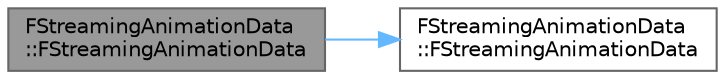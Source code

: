 digraph "FStreamingAnimationData::FStreamingAnimationData"
{
 // INTERACTIVE_SVG=YES
 // LATEX_PDF_SIZE
  bgcolor="transparent";
  edge [fontname=Helvetica,fontsize=10,labelfontname=Helvetica,labelfontsize=10];
  node [fontname=Helvetica,fontsize=10,shape=box,height=0.2,width=0.4];
  rankdir="LR";
  Node1 [id="Node000001",label="FStreamingAnimationData\l::FStreamingAnimationData",height=0.2,width=0.4,color="gray40", fillcolor="grey60", style="filled", fontcolor="black",tooltip=" "];
  Node1 -> Node2 [id="edge1_Node000001_Node000002",color="steelblue1",style="solid",tooltip=" "];
  Node2 [id="Node000002",label="FStreamingAnimationData\l::FStreamingAnimationData",height=0.2,width=0.4,color="grey40", fillcolor="white", style="filled",URL="$df/dea/structFStreamingAnimationData.html#ae5951a8f246dca3c85ccfcd972cb0307",tooltip=" "];
}
